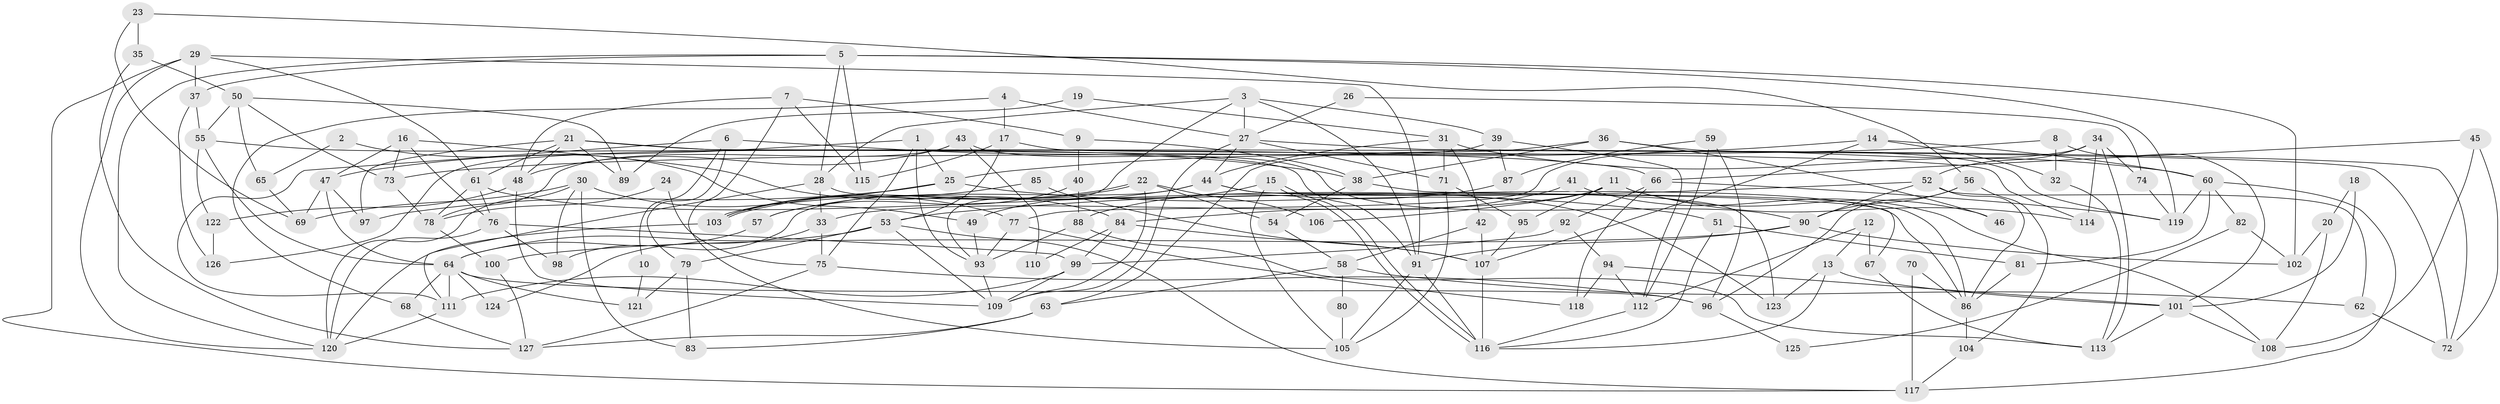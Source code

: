 // Generated by graph-tools (version 1.1) at 2025/11/02/27/25 16:11:19]
// undirected, 127 vertices, 254 edges
graph export_dot {
graph [start="1"]
  node [color=gray90,style=filled];
  1;
  2;
  3;
  4;
  5;
  6;
  7;
  8;
  9;
  10;
  11;
  12;
  13;
  14;
  15;
  16;
  17;
  18;
  19;
  20;
  21;
  22;
  23;
  24;
  25;
  26;
  27;
  28;
  29;
  30;
  31;
  32;
  33;
  34;
  35;
  36;
  37;
  38;
  39;
  40;
  41;
  42;
  43;
  44;
  45;
  46;
  47;
  48;
  49;
  50;
  51;
  52;
  53;
  54;
  55;
  56;
  57;
  58;
  59;
  60;
  61;
  62;
  63;
  64;
  65;
  66;
  67;
  68;
  69;
  70;
  71;
  72;
  73;
  74;
  75;
  76;
  77;
  78;
  79;
  80;
  81;
  82;
  83;
  84;
  85;
  86;
  87;
  88;
  89;
  90;
  91;
  92;
  93;
  94;
  95;
  96;
  97;
  98;
  99;
  100;
  101;
  102;
  103;
  104;
  105;
  106;
  107;
  108;
  109;
  110;
  111;
  112;
  113;
  114;
  115;
  116;
  117;
  118;
  119;
  120;
  121;
  122;
  123;
  124;
  125;
  126;
  127;
  1 -- 25;
  1 -- 93;
  1 -- 47;
  1 -- 75;
  2 -- 65;
  2 -- 49;
  3 -- 27;
  3 -- 28;
  3 -- 39;
  3 -- 91;
  3 -- 93;
  4 -- 68;
  4 -- 27;
  4 -- 17;
  5 -- 119;
  5 -- 120;
  5 -- 28;
  5 -- 37;
  5 -- 102;
  5 -- 115;
  6 -- 111;
  6 -- 79;
  6 -- 10;
  6 -- 38;
  7 -- 115;
  7 -- 9;
  7 -- 48;
  7 -- 105;
  8 -- 73;
  8 -- 101;
  8 -- 32;
  9 -- 38;
  9 -- 40;
  10 -- 121;
  11 -- 114;
  11 -- 95;
  11 -- 33;
  11 -- 46;
  11 -- 106;
  12 -- 13;
  12 -- 112;
  12 -- 67;
  13 -- 123;
  13 -- 116;
  13 -- 101;
  14 -- 25;
  14 -- 32;
  14 -- 60;
  14 -- 107;
  15 -- 116;
  15 -- 116;
  15 -- 105;
  15 -- 49;
  16 -- 76;
  16 -- 47;
  16 -- 73;
  16 -- 84;
  17 -- 53;
  17 -- 114;
  17 -- 115;
  18 -- 20;
  18 -- 101;
  19 -- 31;
  19 -- 89;
  20 -- 108;
  20 -- 102;
  21 -- 61;
  21 -- 91;
  21 -- 48;
  21 -- 72;
  21 -- 89;
  21 -- 97;
  22 -- 109;
  22 -- 103;
  22 -- 103;
  22 -- 54;
  22 -- 106;
  23 -- 69;
  23 -- 56;
  23 -- 35;
  24 -- 78;
  24 -- 75;
  25 -- 97;
  25 -- 103;
  25 -- 51;
  26 -- 74;
  26 -- 27;
  27 -- 72;
  27 -- 71;
  27 -- 44;
  27 -- 109;
  28 -- 111;
  28 -- 33;
  28 -- 86;
  29 -- 91;
  29 -- 120;
  29 -- 37;
  29 -- 61;
  29 -- 117;
  30 -- 98;
  30 -- 77;
  30 -- 69;
  30 -- 83;
  30 -- 120;
  31 -- 44;
  31 -- 60;
  31 -- 42;
  31 -- 71;
  32 -- 113;
  33 -- 75;
  33 -- 124;
  34 -- 52;
  34 -- 113;
  34 -- 74;
  34 -- 77;
  34 -- 114;
  35 -- 50;
  35 -- 127;
  36 -- 63;
  36 -- 119;
  36 -- 38;
  36 -- 46;
  37 -- 55;
  37 -- 126;
  38 -- 54;
  38 -- 67;
  39 -- 112;
  39 -- 87;
  39 -- 126;
  40 -- 88;
  40 -- 57;
  41 -- 84;
  41 -- 108;
  42 -- 107;
  42 -- 58;
  43 -- 78;
  43 -- 48;
  43 -- 90;
  43 -- 110;
  44 -- 86;
  44 -- 57;
  44 -- 98;
  44 -- 123;
  45 -- 66;
  45 -- 72;
  45 -- 108;
  47 -- 64;
  47 -- 69;
  47 -- 97;
  48 -- 109;
  48 -- 122;
  49 -- 93;
  50 -- 55;
  50 -- 73;
  50 -- 65;
  50 -- 89;
  51 -- 116;
  51 -- 81;
  52 -- 53;
  52 -- 86;
  52 -- 62;
  52 -- 90;
  53 -- 117;
  53 -- 109;
  53 -- 64;
  53 -- 79;
  54 -- 58;
  55 -- 122;
  55 -- 64;
  55 -- 66;
  56 -- 90;
  56 -- 96;
  56 -- 104;
  57 -- 64;
  58 -- 62;
  58 -- 63;
  58 -- 80;
  59 -- 87;
  59 -- 96;
  59 -- 112;
  60 -- 81;
  60 -- 82;
  60 -- 117;
  60 -- 119;
  61 -- 76;
  61 -- 78;
  61 -- 123;
  62 -- 72;
  63 -- 127;
  63 -- 83;
  64 -- 68;
  64 -- 96;
  64 -- 111;
  64 -- 121;
  64 -- 124;
  65 -- 69;
  66 -- 118;
  66 -- 92;
  66 -- 119;
  67 -- 113;
  68 -- 127;
  70 -- 117;
  70 -- 86;
  71 -- 105;
  71 -- 95;
  73 -- 78;
  74 -- 119;
  75 -- 96;
  75 -- 127;
  76 -- 120;
  76 -- 99;
  76 -- 98;
  77 -- 93;
  77 -- 118;
  78 -- 100;
  79 -- 83;
  79 -- 121;
  80 -- 105;
  81 -- 86;
  82 -- 102;
  82 -- 125;
  84 -- 107;
  84 -- 99;
  84 -- 110;
  85 -- 103;
  85 -- 107;
  86 -- 104;
  87 -- 88;
  88 -- 113;
  88 -- 93;
  90 -- 91;
  90 -- 100;
  90 -- 102;
  91 -- 105;
  91 -- 116;
  92 -- 99;
  92 -- 94;
  93 -- 109;
  94 -- 112;
  94 -- 101;
  94 -- 118;
  95 -- 107;
  96 -- 125;
  99 -- 109;
  99 -- 111;
  100 -- 127;
  101 -- 108;
  101 -- 113;
  103 -- 120;
  104 -- 117;
  107 -- 116;
  111 -- 120;
  112 -- 116;
  122 -- 126;
}

